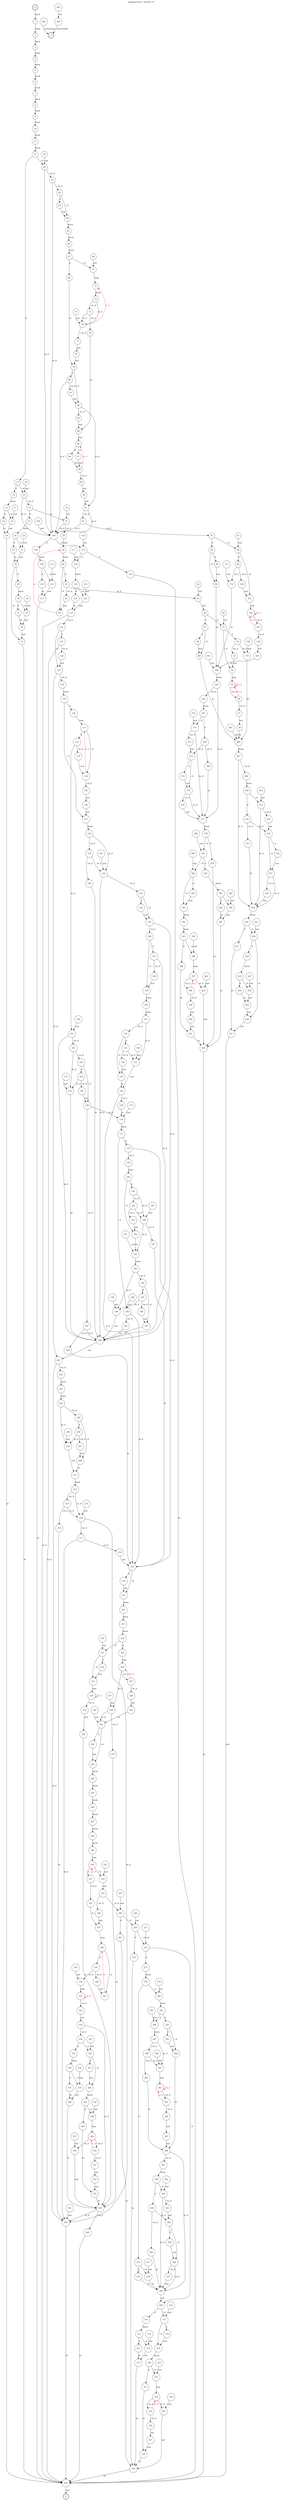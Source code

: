 digraph finite_state_machine {
    label = "mozjpeg.wasm - function 32"
    labelloc =  t
    labelfontsize = 16
    labelfontcolor = black
    labelfontname = "Helvetica"
    node [shape = doublecircle]; 0 E U ;
    node [shape = circle];
    0 -> 1[label="block"];
    1 -> 2[label="block"];
    2 -> 3[label="block"];
    3 -> 4[label="block"];
    4 -> 5[label="block"];
    5 -> 6[label="block"];
    6 -> 7[label="block"];
    7 -> 8[label="block"];
    8 -> 9[label="block"];
    9 -> 10[label="block"];
    10 -> 11[label="block"];
    11 -> 12[label="block"];
    12 -> 13[label="if"];
    12 -> 60[label="~if"];
    13 -> 14[label="if"];
    13 -> 21[label="~if"];
    14 -> 15[label="block"];
    15 -> 16[label="if"];
    15 -> 18[label="~if"];
    16 -> 19[label="br"];
    17 -> 18[label="end"];
    18 -> 19[label="end"];
    19 -> 432[label="br"];
    20 -> 21[label="end"];
    21 -> 22[label="~br_if"];
    21 -> 107[label="br_if"];
    22 -> 23[label="if"];
    22 -> 37[label="~if"];
    23 -> 24[label="block"];
    24 -> 25[label="if"];
    24 -> 27[label="~if"];
    25 -> 28[label="br"];
    26 -> 27[label="end"];
    27 -> 28[label="end"];
    28 -> 29[label="if"];
    28 -> 35[label="~if"];
    29 -> 30[label="block"];
    30 -> 31[label="if"];
    30 -> 33[label="~if"];
    31 -> 34[label="br"];
    32 -> 33[label="end"];
    33 -> 34[label="end"];
    34 -> 35[label="end"];
    35 -> 432[label="br"];
    36 -> 37[label="end"];
    37 -> 38[label="~br_if"];
    37 -> 107[label="br_if"];
    38 -> 39[label="loop"];
    39 -> 40[label="block"];
    40 -> 41[label="if"];
    40 -> 43[label="~if"];
    41 -> 42[label="~br_if"];
    41 -> 45[label="br_if"];
    42 -> 43[label="end"];
    43 -> 39[color="red" fontcolor="red" label="br"];
    44 -> 45[label="end"];
    45 -> 46[label="end"];
    46 -> 47[label="if"];
    46 -> 51[label="~if"];
    47 -> 48[label="if"];
    47 -> 49[label="~if"];
    48 -> 49[label="end"];
    49 -> 406[label="br"];
    50 -> 51[label="end"];
    51 -> 52[label="if"];
    51 -> 54[label="~if"];
    52 -> 53[label="~br_if"];
    52 -> 170[label="br_if"];
    53 -> 54[label="end"];
    54 -> 55[label="loop"];
    55 -> 56[label="~br_if"];
    55 -> 55[color="red" fontcolor="red" label="br_if"];
    56 -> 57[label="~br_if"];
    56 -> 55[color="red" fontcolor="red" label="br_if"];
    57 -> 58[label="end"];
    58 -> 406[label="br"];
    59 -> 60[label="end"];
    60 -> 61[label="~br_if"];
    60 -> 107[label="br_if"];
    61 -> 62[label="~br_if"];
    61 -> 107[label="br_if"];
    62 -> 63[label="if"];
    62 -> 64[label="~if"];
    63 -> 64[label="end"];
    64 -> 65[label="block"];
    65 -> 66[label="block"];
    66 -> 67[label="block"];
    67 -> 68[label="if"];
    67 -> 70[label="~if"];
    68 -> 79[label="br"];
    69 -> 70[label="end"];
    70 -> 71[label="loop"];
    71 -> 72[label="block"];
    72 -> 73[label="~br_if"];
    72 -> 76[label="br_if"];
    73 -> 74[label="~br_if"];
    73 -> 76[label="br_if"];
    74 -> 84[label="br"];
    75 -> 76[label="end"];
    76 -> 77[label="~br_if"];
    76 -> 71[color="red" fontcolor="red" label="br_if"];
    77 -> 78[label="end"];
    78 -> 79[label="end"];
    79 -> 80[label="if"];
    79 -> 82[label="~if"];
    80 -> 81[label="~br_if"];
    80 -> 107[label="br_if"];
    81 -> 82[label="end"];
    82 -> 83[label="~br_if"];
    82 -> 91[label="br_if"];
    83 -> 84[label="end"];
    84 -> 85[label="loop"];
    85 -> 86[label="if"];
    85 -> 87[label="~if"];
    86 -> 88[label="else"];
    87 -> 88[label="end"];
    88 -> 89[label="~br_if"];
    88 -> 85[color="red" fontcolor="red" label="br_if"];
    89 -> 90[label="end"];
    90 -> 91[label="end"];
    91 -> 92[label="~br_if"];
    91 -> 107[label="br_if"];
    92 -> 93[label="~br_if"];
    92 -> 107[label="br_if"];
    93 -> 94[label="if"];
    93 -> 98[label="~if"];
    94 -> 95[label="if"];
    94 -> 96[label="~if"];
    95 -> 96[label="end"];
    96 -> 364[label="br"];
    97 -> 98[label="end"];
    98 -> 99[label="if"];
    98 -> 101[label="~if"];
    99 -> 100[label="~br_if"];
    99 -> 172[label="br_if"];
    100 -> 101[label="end"];
    101 -> 102[label="loop"];
    102 -> 103[label="~br_if"];
    102 -> 102[color="red" fontcolor="red" label="br_if"];
    103 -> 104[label="~br_if"];
    103 -> 102[color="red" fontcolor="red" label="br_if"];
    104 -> 105[label="end"];
    105 -> 364[label="br"];
    106 -> 107[label="end"];
    107 -> 108[label="if"];
    107 -> 115[label="~if"];
    108 -> 109[label="block"];
    109 -> 110[label="if"];
    109 -> 112[label="~if"];
    110 -> 113[label="br"];
    111 -> 112[label="end"];
    112 -> 113[label="end"];
    113 -> 432[label="br"];
    114 -> 115[label="end"];
    115 -> 116[label="if"];
    115 -> 118[label="~if"];
    116 -> 432[label="br"];
    117 -> 118[label="end"];
    118 -> 119[label="block"];
    119 -> 120[label="if"];
    119 -> 122[label="~if"];
    120 -> 123[label="br"];
    121 -> 122[label="end"];
    122 -> 123[label="end"];
    123 -> 124[label="~br_if"];
    123 -> 432[label="br_if"];
    124 -> 125[label="if"];
    124 -> 127[label="~if"];
    125 -> 126[label="~br_if"];
    125 -> 432[label="br_if"];
    126 -> 127[label="end"];
    127 -> 128[label="~br_if"];
    127 -> 201[label="br_if"];
    128 -> 129[label="block"];
    129 -> 130[label="if"];
    129 -> 137[label="~if"];
    130 -> 131[label="loop"];
    131 -> 132[label="if"];
    131 -> 134[label="~if"];
    132 -> 133[label="~br_if"];
    132 -> 161[label="br_if"];
    133 -> 134[label="end"];
    134 -> 135[label="~br_if"];
    134 -> 131[color="red" fontcolor="red" label="br_if"];
    135 -> 136[label="end"];
    136 -> 137[label="end"];
    137 -> 138[label="block"];
    138 -> 139[label="~br_if"];
    138 -> 142[label="br_if"];
    139 -> 140[label="~br_if"];
    139 -> 142[label="br_if"];
    140 -> 200[label="br"];
    141 -> 142[label="end"];
    142 -> 143[label="~br_if"];
    142 -> 200[label="br_if"];
    143 -> 144[label="if"];
    143 -> 145[label="~if"];
    144 -> 145[label="end"];
    145 -> 146[label="~br_if"];
    145 -> 200[label="br_if"];
    146 -> 147[label="if"];
    146 -> 149[label="~if"];
    147 -> 148[label="~br_if"];
    147 -> 200[label="br_if"];
    148 -> 149[label="end"];
    149 -> 150[label="block"];
    150 -> 151[label="block"];
    151 -> 152[label="~br_if"];
    151 -> 157[label="br_if"];
    152 -> 153[label="if"];
    152 -> 155[label="~if"];
    153 -> 154[label="~br_if"];
    153 -> 157[label="br_if"];
    154 -> 155[label="end"];
    155 -> 158[label="br"];
    156 -> 157[label="end"];
    157 -> 158[label="end"];
    158 -> 159[label="~br_if"];
    158 -> 219[label="br_if"];
    159 -> 176[label="br"];
    160 -> 161[label="end"];
    161 -> 162[label="~br_if"];
    161 -> 200[label="br_if"];
    162 -> 163[label="~br_if"];
    162 -> 174[label="br_if"];
    163 -> 164[label="if"];
    163 -> 166[label="~if"];
    164 -> 165[label="~br_if"];
    164 -> 174[label="br_if"];
    165 -> 166[label="end"];
    166 -> 167[label="~br_if"];
    166 -> 176[label="br_if"];
    167 -> 168[label="~br_if"];
    167 -> 200[label="br_if"];
    168 -> 219[label="br"];
    169 -> 170[label="end"];
    170 -> 406[label="br"];
    171 -> 172[label="end"];
    172 -> 364[label="br"];
    173 -> 174[label="end"];
    174 -> 200[label="br"];
    175 -> 176[label="end"];
    176 -> 177[label="block"];
    177 -> 178[label="if"];
    177 -> 189[label="~if"];
    178 -> 179[label="~br_if"];
    178 -> 219[label="br_if"];
    179 -> 180[label="block"];
    180 -> 181[label="if"];
    180 -> 184[label="~if"];
    181 -> 182[label="~br_if"];
    181 -> 186[label="br_if"];
    182 -> 183[label="~br_if"];
    182 -> 186[label="br_if"];
    183 -> 184[label="end"];
    184 -> 192[label="br"];
    185 -> 186[label="end"];
    186 -> 187[label="~br_if"];
    186 -> 192[label="br_if"];
    187 -> 219[label="br"];
    188 -> 189[label="end"];
    189 -> 190[label="~br_if"];
    189 -> 219[label="br_if"];
    190 -> 200[label="br"];
    191 -> 192[label="end"];
    192 -> 193[label="block"];
    193 -> 194[label="~br_if"];
    193 -> 199[label="br_if"];
    194 -> 195[label="if"];
    194 -> 197[label="~if"];
    195 -> 196[label="~br_if"];
    195 -> 199[label="br_if"];
    196 -> 197[label="end"];
    197 -> 200[label="br"];
    198 -> 199[label="end"];
    199 -> 200[label="end"];
    200 -> 201[label="end"];
    201 -> 202[label="~br_if"];
    201 -> 362[label="br_if"];
    202 -> 203[label="block"];
    203 -> 204[label="block"];
    204 -> 205[label="~br_if"];
    204 -> 210[label="br_if"];
    205 -> 206[label="if"];
    205 -> 208[label="~if"];
    206 -> 207[label="~br_if"];
    206 -> 210[label="br_if"];
    207 -> 208[label="end"];
    208 -> 211[label="br"];
    209 -> 210[label="end"];
    210 -> 211[label="end"];
    211 -> 212[label="block"];
    212 -> 213[label="~br_if"];
    212 -> 216[label="br_if"];
    213 -> 214[label="~br_if"];
    213 -> 216[label="br_if"];
    214 -> 362[label="br"];
    215 -> 216[label="end"];
    216 -> 217[label="~br_if"];
    216 -> 362[label="br_if"];
    217 -> 218[label="~br_if"];
    217 -> 362[label="br_if"];
    218 -> 219[label="end"];
    219 -> 220[label="if"];
    219 -> 221[label="~if"];
    220 -> 221[label="end"];
    221 -> 222[label="block"];
    222 -> 223[label="block"];
    223 -> 224[label="block"];
    224 -> 225[label="if"];
    224 -> 231[label="~if"];
    225 -> 226[label="loop"];
    226 -> 227[label="~br_if"];
    226 -> 238[label="br_if"];
    227 -> 228[label="~br_if"];
    227 -> 226[color="red" fontcolor="red" label="br_if"];
    228 -> 229[label="end"];
    229 -> 241[label="br"];
    230 -> 231[label="end"];
    231 -> 232[label="if"];
    231 -> 233[label="~if"];
    232 -> 233[label="end"];
    233 -> 234[label="loop"];
    234 -> 235[label="~br_if"];
    234 -> 234[color="red" fontcolor="red" label="br_if"];
    235 -> 236[label="end"];
    236 -> 359[label="br"];
    237 -> 238[label="end"];
    238 -> 239[label="~br_if"];
    238 -> 241[label="br_if"];
    239 -> 359[label="br"];
    240 -> 241[label="end"];
    241 -> 242[label="if"];
    241 -> 243[label="~if"];
    242 -> 243[label="end"];
    243 -> 244[label="block"];
    244 -> 245[label="block"];
    245 -> 246[label="block"];
    246 -> 247[label="block"];
    247 -> 248[label="block"];
    248 -> 249[label="block"];
    249 -> 250[label="loop"];
    250 -> 251[label="if"];
    250 -> 254[label="~if"];
    251 -> 252[label="~br_if"];
    251 -> 250[color="red" fontcolor="red" label="br_if"];
    252 -> 257[label="br"];
    253 -> 254[label="end"];
    254 -> 255[label="end"];
    255 -> 256[label="~br_if"];
    255 -> 266[label="br_if"];
    256 -> 257[label="end"];
    257 -> 258[label="loop"];
    258 -> 259[label="if"];
    258 -> 261[label="~if"];
    259 -> 260[label="~br_if"];
    259 -> 330[label="br_if"];
    260 -> 261[label="end"];
    261 -> 258[color="red" fontcolor="red" label="br"];
    262 -> U[label="unreachable"];
    263 -> 264[label="end"];
    264 -> U[label="unreachable"];
    265 -> 266[label="end"];
    266 -> 267[label="if"];
    266 -> 269[label="~if"];
    267 -> 356[label="br"];
    268 -> 269[label="end"];
    269 -> 270[label="if"];
    269 -> 272[label="~if"];
    270 -> 356[label="br"];
    271 -> 272[label="end"];
    272 -> 273[label="if"];
    272 -> 309[label="~if"];
    273 -> 274[label="block"];
    274 -> 275[label="if"];
    274 -> 280[label="~if"];
    275 -> 276[label="if"];
    275 -> 278[label="~if"];
    276 -> 308[label="br"];
    277 -> 278[label="end"];
    278 -> 308[label="br"];
    279 -> 280[label="end"];
    280 -> 281[label="block"];
    281 -> 282[label="if"];
    281 -> 286[label="~if"];
    282 -> 283[label="if"];
    282 -> 284[label="~if"];
    283 -> 284[label="end"];
    284 -> 296[label="br"];
    285 -> 286[label="end"];
    286 -> 287[label="block"];
    287 -> 288[label="~br_if"];
    287 -> 291[label="br_if"];
    288 -> 289[label="~br_if"];
    288 -> 291[label="br_if"];
    289 -> 296[label="br"];
    290 -> 291[label="end"];
    291 -> 292[label="loop"];
    292 -> 293[label="~br_if"];
    292 -> 292[color="red" fontcolor="red" label="br_if"];
    293 -> 294[label="~br_if"];
    293 -> 292[color="red" fontcolor="red" label="br_if"];
    294 -> 295[label="end"];
    295 -> 296[label="end"];
    296 -> 297[label="~br_if"];
    296 -> 308[label="br_if"];
    297 -> 298[label="block"];
    298 -> 299[label="if"];
    298 -> 302[label="~if"];
    299 -> 300[label="~br_if"];
    299 -> 304[label="br_if"];
    300 -> 308[label="br"];
    301 -> 302[label="end"];
    302 -> 303[label="~br_if"];
    302 -> 308[label="br_if"];
    303 -> 304[label="end"];
    304 -> 305[label="if"];
    304 -> 306[label="~if"];
    305 -> 306[label="end"];
    306 -> 307[label="~br_if"];
    306 -> 308[label="br_if"];
    307 -> 308[label="end"];
    308 -> 309[label="end"];
    309 -> 310[label="if"];
    309 -> 317[label="~if"];
    310 -> 311[label="block"];
    311 -> 312[label="if"];
    311 -> 314[label="~if"];
    312 -> 315[label="br"];
    313 -> 314[label="end"];
    314 -> 315[label="end"];
    315 -> 356[label="br"];
    316 -> 317[label="end"];
    317 -> 318[label="if"];
    317 -> 319[label="~if"];
    318 -> 319[label="end"];
    319 -> 320[label="block"];
    320 -> 321[label="if"];
    320 -> 323[label="~if"];
    321 -> 328[label="br"];
    322 -> 323[label="end"];
    323 -> 324[label="loop"];
    324 -> 325[label="~br_if"];
    324 -> 355[label="br_if"];
    325 -> 326[label="~br_if"];
    325 -> 324[color="red" fontcolor="red" label="br_if"];
    326 -> 327[label="end"];
    327 -> 328[label="end"];
    328 -> 356[label="br"];
    329 -> 330[label="end"];
    330 -> 331[label="loop"];
    331 -> 332[label="~br_if"];
    331 -> 331[color="red" fontcolor="red" label="br_if"];
    332 -> 333[label="end"];
    333 -> 334[label="~br_if"];
    333 -> 359[label="br_if"];
    334 -> 335[label="if"];
    334 -> 342[label="~if"];
    335 -> 336[label="block"];
    336 -> 337[label="if"];
    336 -> 339[label="~if"];
    337 -> 340[label="br"];
    338 -> 339[label="end"];
    339 -> 340[label="end"];
    340 -> 359[label="br"];
    341 -> 342[label="end"];
    342 -> 343[label="if"];
    342 -> 344[label="~if"];
    343 -> 344[label="end"];
    344 -> 345[label="block"];
    345 -> 346[label="if"];
    345 -> 348[label="~if"];
    346 -> 353[label="br"];
    347 -> 348[label="end"];
    348 -> 349[label="loop"];
    349 -> 350[label="~br_if"];
    349 -> 358[label="br_if"];
    350 -> 351[label="~br_if"];
    350 -> 349[color="red" fontcolor="red" label="br_if"];
    351 -> 352[label="end"];
    352 -> 353[label="end"];
    353 -> 359[label="br"];
    354 -> 355[label="end"];
    355 -> 356[label="end"];
    356 -> 432[label="br"];
    357 -> 358[label="end"];
    358 -> 359[label="end"];
    359 -> 360[label="~br_if"];
    359 -> 362[label="br_if"];
    360 -> 432[label="br"];
    361 -> 362[label="end"];
    362 -> 432[label="br"];
    363 -> 364[label="end"];
    364 -> 365[label="block"];
    365 -> 366[label="~br_if"];
    365 -> 377[label="br_if"];
    366 -> 367[label="block"];
    367 -> 368[label="if"];
    367 -> 371[label="~if"];
    368 -> 369[label="~br_if"];
    368 -> 373[label="br_if"];
    369 -> 377[label="br"];
    370 -> 371[label="end"];
    371 -> 372[label="~br_if"];
    371 -> 377[label="br_if"];
    372 -> 373[label="end"];
    373 -> 374[label="if"];
    373 -> 375[label="~if"];
    374 -> 375[label="end"];
    375 -> 376[label="~br_if"];
    375 -> 377[label="br_if"];
    376 -> 377[label="end"];
    377 -> 378[label="block"];
    378 -> 379[label="if"];
    378 -> 381[label="~if"];
    379 -> 404[label="br"];
    380 -> 381[label="end"];
    381 -> 382[label="if"];
    381 -> 389[label="~if"];
    382 -> 383[label="block"];
    383 -> 384[label="if"];
    383 -> 386[label="~if"];
    384 -> 387[label="br"];
    385 -> 386[label="end"];
    386 -> 387[label="end"];
    387 -> 404[label="br"];
    388 -> 389[label="end"];
    389 -> 390[label="if"];
    389 -> 391[label="~if"];
    390 -> 391[label="end"];
    391 -> 392[label="block"];
    392 -> 393[label="block"];
    393 -> 394[label="if"];
    393 -> 396[label="~if"];
    394 -> 401[label="br"];
    395 -> 396[label="end"];
    396 -> 397[label="loop"];
    397 -> 398[label="~br_if"];
    397 -> 403[label="br_if"];
    398 -> 399[label="~br_if"];
    398 -> 397[color="red" fontcolor="red" label="br_if"];
    399 -> 400[label="end"];
    400 -> 401[label="end"];
    401 -> 404[label="br"];
    402 -> 403[label="end"];
    403 -> 404[label="end"];
    404 -> 432[label="br"];
    405 -> 406[label="end"];
    406 -> 407[label="block"];
    407 -> 408[label="~br_if"];
    407 -> 419[label="br_if"];
    408 -> 409[label="block"];
    409 -> 410[label="if"];
    409 -> 413[label="~if"];
    410 -> 411[label="~br_if"];
    410 -> 415[label="br_if"];
    411 -> 419[label="br"];
    412 -> 413[label="end"];
    413 -> 414[label="~br_if"];
    413 -> 419[label="br_if"];
    414 -> 415[label="end"];
    415 -> 416[label="if"];
    415 -> 417[label="~if"];
    416 -> 417[label="end"];
    417 -> 418[label="~br_if"];
    417 -> 419[label="br_if"];
    418 -> 419[label="end"];
    419 -> 420[label="block"];
    420 -> 421[label="if"];
    420 -> 423[label="~if"];
    421 -> 431[label="br"];
    422 -> 423[label="end"];
    423 -> 424[label="if"];
    423 -> 430[label="~if"];
    424 -> 425[label="block"];
    425 -> 426[label="if"];
    425 -> 428[label="~if"];
    426 -> 429[label="br"];
    427 -> 428[label="end"];
    428 -> 429[label="end"];
    429 -> 430[label="end"];
    430 -> 431[label="end"];
    431 -> 432[label="end"];
    432 -> E[label="end"];
}

